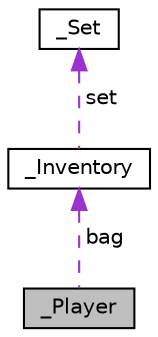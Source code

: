 digraph "_Player"
{
  edge [fontname="Helvetica",fontsize="10",labelfontname="Helvetica",labelfontsize="10"];
  node [fontname="Helvetica",fontsize="10",shape=record];
  Node1 [label="_Player",height=0.2,width=0.4,color="black", fillcolor="grey75", style="filled", fontcolor="black"];
  Node2 -> Node1 [dir="back",color="darkorchid3",fontsize="10",style="dashed",label=" bag" ,fontname="Helvetica"];
  Node2 [label="_Inventory",height=0.2,width=0.4,color="black", fillcolor="white", style="filled",URL="$struct___inventory.html"];
  Node3 -> Node2 [dir="back",color="darkorchid3",fontsize="10",style="dashed",label=" set" ,fontname="Helvetica"];
  Node3 [label="_Set",height=0.2,width=0.4,color="black", fillcolor="white", style="filled",URL="$struct___set.html"];
}
